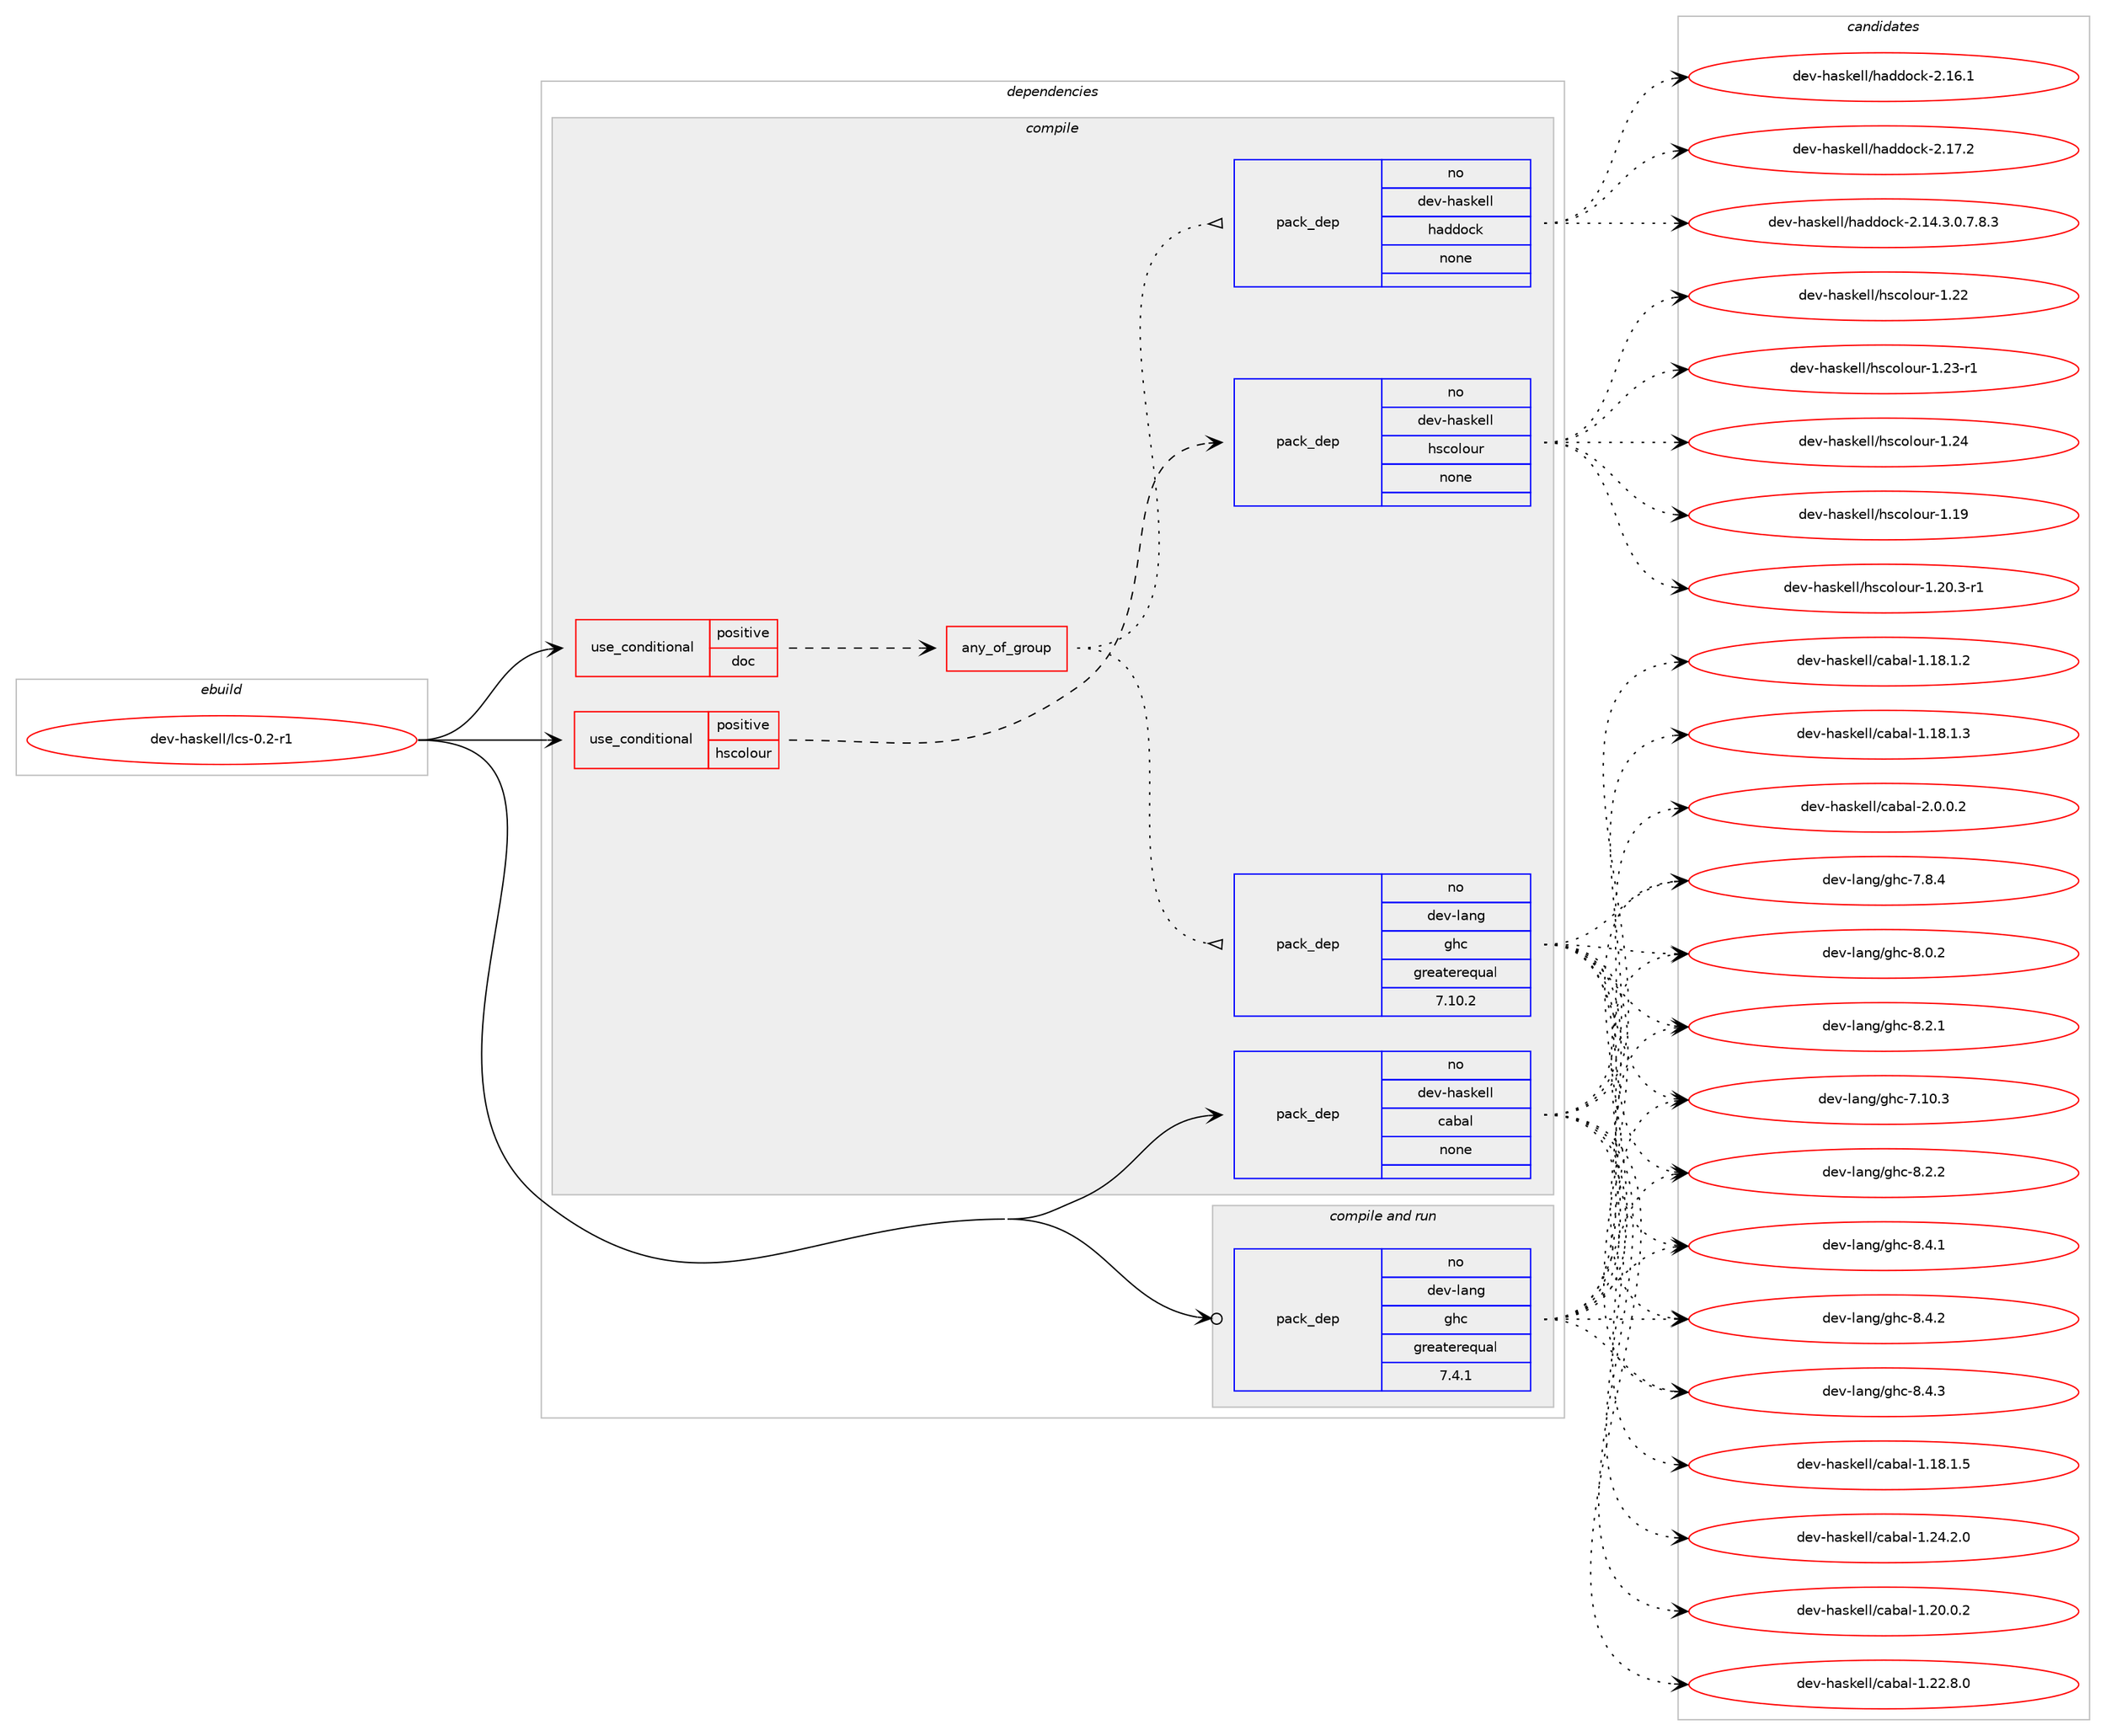 digraph prolog {

# *************
# Graph options
# *************

newrank=true;
concentrate=true;
compound=true;
graph [rankdir=LR,fontname=Helvetica,fontsize=10,ranksep=1.5];#, ranksep=2.5, nodesep=0.2];
edge  [arrowhead=vee];
node  [fontname=Helvetica,fontsize=10];

# **********
# The ebuild
# **********

subgraph cluster_leftcol {
color=gray;
rank=same;
label=<<i>ebuild</i>>;
id [label="dev-haskell/lcs-0.2-r1", color=red, width=4, href="../dev-haskell/lcs-0.2-r1.svg"];
}

# ****************
# The dependencies
# ****************

subgraph cluster_midcol {
color=gray;
label=<<i>dependencies</i>>;
subgraph cluster_compile {
fillcolor="#eeeeee";
style=filled;
label=<<i>compile</i>>;
subgraph cond360365 {
dependency1337549 [label=<<TABLE BORDER="0" CELLBORDER="1" CELLSPACING="0" CELLPADDING="4"><TR><TD ROWSPAN="3" CELLPADDING="10">use_conditional</TD></TR><TR><TD>positive</TD></TR><TR><TD>doc</TD></TR></TABLE>>, shape=none, color=red];
subgraph any21175 {
dependency1337550 [label=<<TABLE BORDER="0" CELLBORDER="1" CELLSPACING="0" CELLPADDING="4"><TR><TD CELLPADDING="10">any_of_group</TD></TR></TABLE>>, shape=none, color=red];subgraph pack955457 {
dependency1337551 [label=<<TABLE BORDER="0" CELLBORDER="1" CELLSPACING="0" CELLPADDING="4" WIDTH="220"><TR><TD ROWSPAN="6" CELLPADDING="30">pack_dep</TD></TR><TR><TD WIDTH="110">no</TD></TR><TR><TD>dev-haskell</TD></TR><TR><TD>haddock</TD></TR><TR><TD>none</TD></TR><TR><TD></TD></TR></TABLE>>, shape=none, color=blue];
}
dependency1337550:e -> dependency1337551:w [weight=20,style="dotted",arrowhead="oinv"];
subgraph pack955458 {
dependency1337552 [label=<<TABLE BORDER="0" CELLBORDER="1" CELLSPACING="0" CELLPADDING="4" WIDTH="220"><TR><TD ROWSPAN="6" CELLPADDING="30">pack_dep</TD></TR><TR><TD WIDTH="110">no</TD></TR><TR><TD>dev-lang</TD></TR><TR><TD>ghc</TD></TR><TR><TD>greaterequal</TD></TR><TR><TD>7.10.2</TD></TR></TABLE>>, shape=none, color=blue];
}
dependency1337550:e -> dependency1337552:w [weight=20,style="dotted",arrowhead="oinv"];
}
dependency1337549:e -> dependency1337550:w [weight=20,style="dashed",arrowhead="vee"];
}
id:e -> dependency1337549:w [weight=20,style="solid",arrowhead="vee"];
subgraph cond360366 {
dependency1337553 [label=<<TABLE BORDER="0" CELLBORDER="1" CELLSPACING="0" CELLPADDING="4"><TR><TD ROWSPAN="3" CELLPADDING="10">use_conditional</TD></TR><TR><TD>positive</TD></TR><TR><TD>hscolour</TD></TR></TABLE>>, shape=none, color=red];
subgraph pack955459 {
dependency1337554 [label=<<TABLE BORDER="0" CELLBORDER="1" CELLSPACING="0" CELLPADDING="4" WIDTH="220"><TR><TD ROWSPAN="6" CELLPADDING="30">pack_dep</TD></TR><TR><TD WIDTH="110">no</TD></TR><TR><TD>dev-haskell</TD></TR><TR><TD>hscolour</TD></TR><TR><TD>none</TD></TR><TR><TD></TD></TR></TABLE>>, shape=none, color=blue];
}
dependency1337553:e -> dependency1337554:w [weight=20,style="dashed",arrowhead="vee"];
}
id:e -> dependency1337553:w [weight=20,style="solid",arrowhead="vee"];
subgraph pack955460 {
dependency1337555 [label=<<TABLE BORDER="0" CELLBORDER="1" CELLSPACING="0" CELLPADDING="4" WIDTH="220"><TR><TD ROWSPAN="6" CELLPADDING="30">pack_dep</TD></TR><TR><TD WIDTH="110">no</TD></TR><TR><TD>dev-haskell</TD></TR><TR><TD>cabal</TD></TR><TR><TD>none</TD></TR><TR><TD></TD></TR></TABLE>>, shape=none, color=blue];
}
id:e -> dependency1337555:w [weight=20,style="solid",arrowhead="vee"];
}
subgraph cluster_compileandrun {
fillcolor="#eeeeee";
style=filled;
label=<<i>compile and run</i>>;
subgraph pack955461 {
dependency1337556 [label=<<TABLE BORDER="0" CELLBORDER="1" CELLSPACING="0" CELLPADDING="4" WIDTH="220"><TR><TD ROWSPAN="6" CELLPADDING="30">pack_dep</TD></TR><TR><TD WIDTH="110">no</TD></TR><TR><TD>dev-lang</TD></TR><TR><TD>ghc</TD></TR><TR><TD>greaterequal</TD></TR><TR><TD>7.4.1</TD></TR></TABLE>>, shape=none, color=blue];
}
id:e -> dependency1337556:w [weight=20,style="solid",arrowhead="odotvee"];
}
subgraph cluster_run {
fillcolor="#eeeeee";
style=filled;
label=<<i>run</i>>;
}
}

# **************
# The candidates
# **************

subgraph cluster_choices {
rank=same;
color=gray;
label=<<i>candidates</i>>;

subgraph choice955457 {
color=black;
nodesep=1;
choice1001011184510497115107101108108471049710010011199107455046495246514648465546564651 [label="dev-haskell/haddock-2.14.3.0.7.8.3", color=red, width=4,href="../dev-haskell/haddock-2.14.3.0.7.8.3.svg"];
choice100101118451049711510710110810847104971001001119910745504649544649 [label="dev-haskell/haddock-2.16.1", color=red, width=4,href="../dev-haskell/haddock-2.16.1.svg"];
choice100101118451049711510710110810847104971001001119910745504649554650 [label="dev-haskell/haddock-2.17.2", color=red, width=4,href="../dev-haskell/haddock-2.17.2.svg"];
dependency1337551:e -> choice1001011184510497115107101108108471049710010011199107455046495246514648465546564651:w [style=dotted,weight="100"];
dependency1337551:e -> choice100101118451049711510710110810847104971001001119910745504649544649:w [style=dotted,weight="100"];
dependency1337551:e -> choice100101118451049711510710110810847104971001001119910745504649554650:w [style=dotted,weight="100"];
}
subgraph choice955458 {
color=black;
nodesep=1;
choice1001011184510897110103471031049945554649484651 [label="dev-lang/ghc-7.10.3", color=red, width=4,href="../dev-lang/ghc-7.10.3.svg"];
choice10010111845108971101034710310499455546564652 [label="dev-lang/ghc-7.8.4", color=red, width=4,href="../dev-lang/ghc-7.8.4.svg"];
choice10010111845108971101034710310499455646484650 [label="dev-lang/ghc-8.0.2", color=red, width=4,href="../dev-lang/ghc-8.0.2.svg"];
choice10010111845108971101034710310499455646504649 [label="dev-lang/ghc-8.2.1", color=red, width=4,href="../dev-lang/ghc-8.2.1.svg"];
choice10010111845108971101034710310499455646504650 [label="dev-lang/ghc-8.2.2", color=red, width=4,href="../dev-lang/ghc-8.2.2.svg"];
choice10010111845108971101034710310499455646524649 [label="dev-lang/ghc-8.4.1", color=red, width=4,href="../dev-lang/ghc-8.4.1.svg"];
choice10010111845108971101034710310499455646524650 [label="dev-lang/ghc-8.4.2", color=red, width=4,href="../dev-lang/ghc-8.4.2.svg"];
choice10010111845108971101034710310499455646524651 [label="dev-lang/ghc-8.4.3", color=red, width=4,href="../dev-lang/ghc-8.4.3.svg"];
dependency1337552:e -> choice1001011184510897110103471031049945554649484651:w [style=dotted,weight="100"];
dependency1337552:e -> choice10010111845108971101034710310499455546564652:w [style=dotted,weight="100"];
dependency1337552:e -> choice10010111845108971101034710310499455646484650:w [style=dotted,weight="100"];
dependency1337552:e -> choice10010111845108971101034710310499455646504649:w [style=dotted,weight="100"];
dependency1337552:e -> choice10010111845108971101034710310499455646504650:w [style=dotted,weight="100"];
dependency1337552:e -> choice10010111845108971101034710310499455646524649:w [style=dotted,weight="100"];
dependency1337552:e -> choice10010111845108971101034710310499455646524650:w [style=dotted,weight="100"];
dependency1337552:e -> choice10010111845108971101034710310499455646524651:w [style=dotted,weight="100"];
}
subgraph choice955459 {
color=black;
nodesep=1;
choice100101118451049711510710110810847104115991111081111171144549464957 [label="dev-haskell/hscolour-1.19", color=red, width=4,href="../dev-haskell/hscolour-1.19.svg"];
choice10010111845104971151071011081084710411599111108111117114454946504846514511449 [label="dev-haskell/hscolour-1.20.3-r1", color=red, width=4,href="../dev-haskell/hscolour-1.20.3-r1.svg"];
choice100101118451049711510710110810847104115991111081111171144549465050 [label="dev-haskell/hscolour-1.22", color=red, width=4,href="../dev-haskell/hscolour-1.22.svg"];
choice1001011184510497115107101108108471041159911110811111711445494650514511449 [label="dev-haskell/hscolour-1.23-r1", color=red, width=4,href="../dev-haskell/hscolour-1.23-r1.svg"];
choice100101118451049711510710110810847104115991111081111171144549465052 [label="dev-haskell/hscolour-1.24", color=red, width=4,href="../dev-haskell/hscolour-1.24.svg"];
dependency1337554:e -> choice100101118451049711510710110810847104115991111081111171144549464957:w [style=dotted,weight="100"];
dependency1337554:e -> choice10010111845104971151071011081084710411599111108111117114454946504846514511449:w [style=dotted,weight="100"];
dependency1337554:e -> choice100101118451049711510710110810847104115991111081111171144549465050:w [style=dotted,weight="100"];
dependency1337554:e -> choice1001011184510497115107101108108471041159911110811111711445494650514511449:w [style=dotted,weight="100"];
dependency1337554:e -> choice100101118451049711510710110810847104115991111081111171144549465052:w [style=dotted,weight="100"];
}
subgraph choice955460 {
color=black;
nodesep=1;
choice10010111845104971151071011081084799979897108454946495646494650 [label="dev-haskell/cabal-1.18.1.2", color=red, width=4,href="../dev-haskell/cabal-1.18.1.2.svg"];
choice10010111845104971151071011081084799979897108454946495646494651 [label="dev-haskell/cabal-1.18.1.3", color=red, width=4,href="../dev-haskell/cabal-1.18.1.3.svg"];
choice10010111845104971151071011081084799979897108454946495646494653 [label="dev-haskell/cabal-1.18.1.5", color=red, width=4,href="../dev-haskell/cabal-1.18.1.5.svg"];
choice10010111845104971151071011081084799979897108454946504846484650 [label="dev-haskell/cabal-1.20.0.2", color=red, width=4,href="../dev-haskell/cabal-1.20.0.2.svg"];
choice10010111845104971151071011081084799979897108454946505046564648 [label="dev-haskell/cabal-1.22.8.0", color=red, width=4,href="../dev-haskell/cabal-1.22.8.0.svg"];
choice10010111845104971151071011081084799979897108454946505246504648 [label="dev-haskell/cabal-1.24.2.0", color=red, width=4,href="../dev-haskell/cabal-1.24.2.0.svg"];
choice100101118451049711510710110810847999798971084550464846484650 [label="dev-haskell/cabal-2.0.0.2", color=red, width=4,href="../dev-haskell/cabal-2.0.0.2.svg"];
dependency1337555:e -> choice10010111845104971151071011081084799979897108454946495646494650:w [style=dotted,weight="100"];
dependency1337555:e -> choice10010111845104971151071011081084799979897108454946495646494651:w [style=dotted,weight="100"];
dependency1337555:e -> choice10010111845104971151071011081084799979897108454946495646494653:w [style=dotted,weight="100"];
dependency1337555:e -> choice10010111845104971151071011081084799979897108454946504846484650:w [style=dotted,weight="100"];
dependency1337555:e -> choice10010111845104971151071011081084799979897108454946505046564648:w [style=dotted,weight="100"];
dependency1337555:e -> choice10010111845104971151071011081084799979897108454946505246504648:w [style=dotted,weight="100"];
dependency1337555:e -> choice100101118451049711510710110810847999798971084550464846484650:w [style=dotted,weight="100"];
}
subgraph choice955461 {
color=black;
nodesep=1;
choice1001011184510897110103471031049945554649484651 [label="dev-lang/ghc-7.10.3", color=red, width=4,href="../dev-lang/ghc-7.10.3.svg"];
choice10010111845108971101034710310499455546564652 [label="dev-lang/ghc-7.8.4", color=red, width=4,href="../dev-lang/ghc-7.8.4.svg"];
choice10010111845108971101034710310499455646484650 [label="dev-lang/ghc-8.0.2", color=red, width=4,href="../dev-lang/ghc-8.0.2.svg"];
choice10010111845108971101034710310499455646504649 [label="dev-lang/ghc-8.2.1", color=red, width=4,href="../dev-lang/ghc-8.2.1.svg"];
choice10010111845108971101034710310499455646504650 [label="dev-lang/ghc-8.2.2", color=red, width=4,href="../dev-lang/ghc-8.2.2.svg"];
choice10010111845108971101034710310499455646524649 [label="dev-lang/ghc-8.4.1", color=red, width=4,href="../dev-lang/ghc-8.4.1.svg"];
choice10010111845108971101034710310499455646524650 [label="dev-lang/ghc-8.4.2", color=red, width=4,href="../dev-lang/ghc-8.4.2.svg"];
choice10010111845108971101034710310499455646524651 [label="dev-lang/ghc-8.4.3", color=red, width=4,href="../dev-lang/ghc-8.4.3.svg"];
dependency1337556:e -> choice1001011184510897110103471031049945554649484651:w [style=dotted,weight="100"];
dependency1337556:e -> choice10010111845108971101034710310499455546564652:w [style=dotted,weight="100"];
dependency1337556:e -> choice10010111845108971101034710310499455646484650:w [style=dotted,weight="100"];
dependency1337556:e -> choice10010111845108971101034710310499455646504649:w [style=dotted,weight="100"];
dependency1337556:e -> choice10010111845108971101034710310499455646504650:w [style=dotted,weight="100"];
dependency1337556:e -> choice10010111845108971101034710310499455646524649:w [style=dotted,weight="100"];
dependency1337556:e -> choice10010111845108971101034710310499455646524650:w [style=dotted,weight="100"];
dependency1337556:e -> choice10010111845108971101034710310499455646524651:w [style=dotted,weight="100"];
}
}

}
